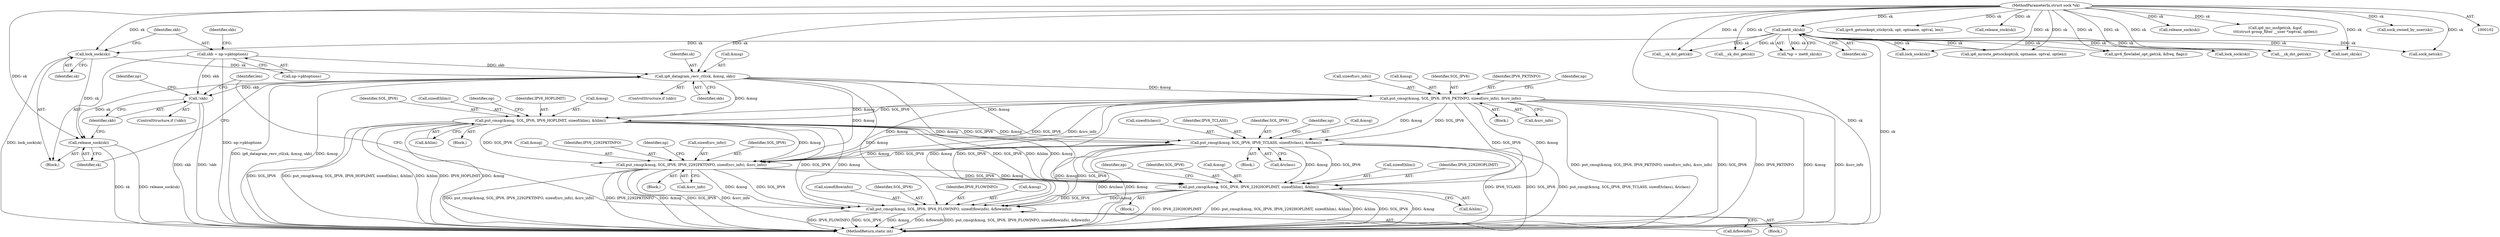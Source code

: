 digraph "0_linux_45f6fad84cc305103b28d73482b344d7f5b76f39_10@API" {
"1000259" [label="(Call,ip6_datagram_recv_ctl(sk, &msg, skb))"];
"1000250" [label="(Call,lock_sock(sk))"];
"1000113" [label="(Call,inet6_sk(sk))"];
"1000103" [label="(MethodParameterIn,struct sock *sk)"];
"1000252" [label="(Call,skb = np->pktoptions)"];
"1000264" [label="(Call,release_sock(sk))"];
"1000267" [label="(Call,!skb)"];
"1000312" [label="(Call,put_cmsg(&msg, SOL_IPV6, IPV6_PKTINFO, sizeof(src_info), &src_info))"];
"1000336" [label="(Call,put_cmsg(&msg, SOL_IPV6, IPV6_HOPLIMIT, sizeof(hlim), &hlim))"];
"1000363" [label="(Call,put_cmsg(&msg, SOL_IPV6, IPV6_TCLASS, sizeof(tclass), &tclass))"];
"1000414" [label="(Call,put_cmsg(&msg, SOL_IPV6, IPV6_2292PKTINFO, sizeof(src_info), &src_info))"];
"1000438" [label="(Call,put_cmsg(&msg, SOL_IPV6, IPV6_2292HOPLIMIT, sizeof(hlim), &hlim))"];
"1000462" [label="(Call,put_cmsg(&msg, SOL_IPV6, IPV6_FLOWINFO, sizeof(flowinfo), &flowinfo))"];
"1000414" [label="(Call,put_cmsg(&msg, SOL_IPV6, IPV6_2292PKTINFO, sizeof(src_info), &src_info))"];
"1000317" [label="(Call,sizeof(src_info))"];
"1000265" [label="(Identifier,sk)"];
"1000339" [label="(Identifier,SOL_IPV6)"];
"1000257" [label="(ControlStructure,if (skb))"];
"1000415" [label="(Call,&msg)"];
"1000806" [label="(Call,__sk_dst_get(sk))"];
"1000353" [label="(Block,)"];
"1000111" [label="(Call,*np = inet6_sk(sk))"];
"1000259" [label="(Call,ip6_datagram_recv_ctl(sk, &msg, skb))"];
"1000489" [label="(Call,__sk_dst_get(sk))"];
"1000252" [label="(Call,skb = np->pktoptions)"];
"1000596" [label="(Call,ipv6_getsockopt_sticky(sk, opt, optname, optval, len))"];
"1000462" [label="(Call,put_cmsg(&msg, SOL_IPV6, IPV6_FLOWINFO, sizeof(flowinfo), &flowinfo))"];
"1000263" [label="(Identifier,skb)"];
"1000443" [label="(Call,sizeof(hlim))"];
"1000258" [label="(Identifier,skb)"];
"1000343" [label="(Call,&hlim)"];
"1000267" [label="(Call,!skb)"];
"1000368" [label="(Call,sizeof(tclass))"];
"1000367" [label="(Identifier,IPV6_TCLASS)"];
"1000341" [label="(Call,sizeof(hlim))"];
"1000274" [label="(Identifier,np)"];
"1000467" [label="(Call,sizeof(flowinfo))"];
"1000336" [label="(Call,put_cmsg(&msg, SOL_IPV6, IPV6_HOPLIMIT, sizeof(hlim), &hlim))"];
"1000602" [label="(Call,release_sock(sk))"];
"1000442" [label="(Identifier,IPV6_2292HOPLIMIT)"];
"1000313" [label="(Call,&msg)"];
"1000465" [label="(Identifier,SOL_IPV6)"];
"1000418" [label="(Identifier,IPV6_2292PKTINFO)"];
"1000723" [label="(Call,__sk_dst_get(sk))"];
"1000264" [label="(Call,release_sock(sk))"];
"1000584" [label="(Call,lock_sock(sk))"];
"1000427" [label="(Identifier,np)"];
"1000472" [label="(Identifier,len)"];
"1000925" [label="(Call,ipv6_flowlabel_opt_get(sk, &freq, flags))"];
"1000312" [label="(Call,put_cmsg(&msg, SOL_IPV6, IPV6_PKTINFO, sizeof(src_info), &src_info))"];
"1000278" [label="(Block,)"];
"1000380" [label="(Block,)"];
"1000363" [label="(Call,put_cmsg(&msg, SOL_IPV6, IPV6_TCLASS, sizeof(tclass), &tclass))"];
"1000223" [label="(Block,)"];
"1000206" [label="(Call,lock_sock(sk))"];
"1000469" [label="(Call,&flowinfo)"];
"1000366" [label="(Identifier,SOL_IPV6)"];
"1000455" [label="(Block,)"];
"1000103" [label="(MethodParameterIn,struct sock *sk)"];
"1000451" [label="(Identifier,np)"];
"1000764" [label="(Call,inet_sk(sk))"];
"1000445" [label="(Call,&hlim)"];
"1000315" [label="(Identifier,SOL_IPV6)"];
"1000218" [label="(Call,release_sock(sk))"];
"1000210" [label="(Call,ip6_mc_msfget(sk, &gsf,\n\t\t\t(struct group_filter __user *)optval, optlen))"];
"1000466" [label="(Identifier,IPV6_FLOWINFO)"];
"1000419" [label="(Call,sizeof(src_info))"];
"1000431" [label="(Block,)"];
"1000441" [label="(Identifier,SOL_IPV6)"];
"1000319" [label="(Call,&src_info)"];
"1000824" [label="(Call,sock_net(sk))"];
"1000329" [label="(Block,)"];
"1000316" [label="(Identifier,IPV6_PKTINFO)"];
"1000421" [label="(Call,&src_info)"];
"1000253" [label="(Identifier,skb)"];
"1001039" [label="(MethodReturn,static int)"];
"1000250" [label="(Call,lock_sock(sk))"];
"1000376" [label="(Identifier,np)"];
"1000439" [label="(Call,&msg)"];
"1000463" [label="(Call,&msg)"];
"1000349" [label="(Identifier,np)"];
"1000592" [label="(Call,sock_owned_by_user(sk))"];
"1000325" [label="(Identifier,np)"];
"1000113" [label="(Call,inet6_sk(sk))"];
"1000364" [label="(Call,&msg)"];
"1000417" [label="(Identifier,SOL_IPV6)"];
"1000370" [label="(Call,&tclass)"];
"1000261" [label="(Call,&msg)"];
"1000340" [label="(Identifier,IPV6_HOPLIMIT)"];
"1000438" [label="(Call,put_cmsg(&msg, SOL_IPV6, IPV6_2292HOPLIMIT, sizeof(hlim), &hlim))"];
"1000251" [label="(Identifier,sk)"];
"1000254" [label="(Call,np->pktoptions)"];
"1000121" [label="(Call,ip6_mroute_getsockopt(sk, optname, optval, optlen))"];
"1000337" [label="(Call,&msg)"];
"1000114" [label="(Identifier,sk)"];
"1000268" [label="(Identifier,skb)"];
"1000260" [label="(Identifier,sk)"];
"1000266" [label="(ControlStructure,if (!skb))"];
"1000259" -> "1000257"  [label="AST: "];
"1000259" -> "1000263"  [label="CFG: "];
"1000260" -> "1000259"  [label="AST: "];
"1000261" -> "1000259"  [label="AST: "];
"1000263" -> "1000259"  [label="AST: "];
"1000265" -> "1000259"  [label="CFG: "];
"1000259" -> "1001039"  [label="DDG: ip6_datagram_recv_ctl(sk, &msg, skb)"];
"1000259" -> "1001039"  [label="DDG: &msg"];
"1000250" -> "1000259"  [label="DDG: sk"];
"1000103" -> "1000259"  [label="DDG: sk"];
"1000252" -> "1000259"  [label="DDG: skb"];
"1000259" -> "1000264"  [label="DDG: sk"];
"1000259" -> "1000267"  [label="DDG: skb"];
"1000259" -> "1000312"  [label="DDG: &msg"];
"1000259" -> "1000336"  [label="DDG: &msg"];
"1000259" -> "1000363"  [label="DDG: &msg"];
"1000259" -> "1000414"  [label="DDG: &msg"];
"1000259" -> "1000438"  [label="DDG: &msg"];
"1000259" -> "1000462"  [label="DDG: &msg"];
"1000250" -> "1000223"  [label="AST: "];
"1000250" -> "1000251"  [label="CFG: "];
"1000251" -> "1000250"  [label="AST: "];
"1000253" -> "1000250"  [label="CFG: "];
"1000250" -> "1001039"  [label="DDG: lock_sock(sk)"];
"1000113" -> "1000250"  [label="DDG: sk"];
"1000103" -> "1000250"  [label="DDG: sk"];
"1000250" -> "1000264"  [label="DDG: sk"];
"1000113" -> "1000111"  [label="AST: "];
"1000113" -> "1000114"  [label="CFG: "];
"1000114" -> "1000113"  [label="AST: "];
"1000111" -> "1000113"  [label="CFG: "];
"1000113" -> "1001039"  [label="DDG: sk"];
"1000113" -> "1000111"  [label="DDG: sk"];
"1000103" -> "1000113"  [label="DDG: sk"];
"1000113" -> "1000121"  [label="DDG: sk"];
"1000113" -> "1000206"  [label="DDG: sk"];
"1000113" -> "1000489"  [label="DDG: sk"];
"1000113" -> "1000584"  [label="DDG: sk"];
"1000113" -> "1000723"  [label="DDG: sk"];
"1000113" -> "1000764"  [label="DDG: sk"];
"1000113" -> "1000806"  [label="DDG: sk"];
"1000113" -> "1000824"  [label="DDG: sk"];
"1000113" -> "1000925"  [label="DDG: sk"];
"1000103" -> "1000102"  [label="AST: "];
"1000103" -> "1001039"  [label="DDG: sk"];
"1000103" -> "1000121"  [label="DDG: sk"];
"1000103" -> "1000206"  [label="DDG: sk"];
"1000103" -> "1000210"  [label="DDG: sk"];
"1000103" -> "1000218"  [label="DDG: sk"];
"1000103" -> "1000264"  [label="DDG: sk"];
"1000103" -> "1000489"  [label="DDG: sk"];
"1000103" -> "1000584"  [label="DDG: sk"];
"1000103" -> "1000592"  [label="DDG: sk"];
"1000103" -> "1000596"  [label="DDG: sk"];
"1000103" -> "1000602"  [label="DDG: sk"];
"1000103" -> "1000723"  [label="DDG: sk"];
"1000103" -> "1000764"  [label="DDG: sk"];
"1000103" -> "1000806"  [label="DDG: sk"];
"1000103" -> "1000824"  [label="DDG: sk"];
"1000103" -> "1000925"  [label="DDG: sk"];
"1000252" -> "1000223"  [label="AST: "];
"1000252" -> "1000254"  [label="CFG: "];
"1000253" -> "1000252"  [label="AST: "];
"1000254" -> "1000252"  [label="AST: "];
"1000258" -> "1000252"  [label="CFG: "];
"1000252" -> "1001039"  [label="DDG: np->pktoptions"];
"1000252" -> "1000267"  [label="DDG: skb"];
"1000264" -> "1000223"  [label="AST: "];
"1000264" -> "1000265"  [label="CFG: "];
"1000265" -> "1000264"  [label="AST: "];
"1000268" -> "1000264"  [label="CFG: "];
"1000264" -> "1001039"  [label="DDG: sk"];
"1000264" -> "1001039"  [label="DDG: release_sock(sk)"];
"1000267" -> "1000266"  [label="AST: "];
"1000267" -> "1000268"  [label="CFG: "];
"1000268" -> "1000267"  [label="AST: "];
"1000274" -> "1000267"  [label="CFG: "];
"1000472" -> "1000267"  [label="CFG: "];
"1000267" -> "1001039"  [label="DDG: skb"];
"1000267" -> "1001039"  [label="DDG: !skb"];
"1000312" -> "1000278"  [label="AST: "];
"1000312" -> "1000319"  [label="CFG: "];
"1000313" -> "1000312"  [label="AST: "];
"1000315" -> "1000312"  [label="AST: "];
"1000316" -> "1000312"  [label="AST: "];
"1000317" -> "1000312"  [label="AST: "];
"1000319" -> "1000312"  [label="AST: "];
"1000325" -> "1000312"  [label="CFG: "];
"1000312" -> "1001039"  [label="DDG: put_cmsg(&msg, SOL_IPV6, IPV6_PKTINFO, sizeof(src_info), &src_info)"];
"1000312" -> "1001039"  [label="DDG: SOL_IPV6"];
"1000312" -> "1001039"  [label="DDG: IPV6_PKTINFO"];
"1000312" -> "1001039"  [label="DDG: &msg"];
"1000312" -> "1001039"  [label="DDG: &src_info"];
"1000312" -> "1000336"  [label="DDG: &msg"];
"1000312" -> "1000336"  [label="DDG: SOL_IPV6"];
"1000312" -> "1000363"  [label="DDG: &msg"];
"1000312" -> "1000363"  [label="DDG: SOL_IPV6"];
"1000312" -> "1000414"  [label="DDG: &msg"];
"1000312" -> "1000414"  [label="DDG: SOL_IPV6"];
"1000312" -> "1000414"  [label="DDG: &src_info"];
"1000312" -> "1000438"  [label="DDG: &msg"];
"1000312" -> "1000438"  [label="DDG: SOL_IPV6"];
"1000312" -> "1000462"  [label="DDG: &msg"];
"1000312" -> "1000462"  [label="DDG: SOL_IPV6"];
"1000336" -> "1000329"  [label="AST: "];
"1000336" -> "1000343"  [label="CFG: "];
"1000337" -> "1000336"  [label="AST: "];
"1000339" -> "1000336"  [label="AST: "];
"1000340" -> "1000336"  [label="AST: "];
"1000341" -> "1000336"  [label="AST: "];
"1000343" -> "1000336"  [label="AST: "];
"1000349" -> "1000336"  [label="CFG: "];
"1000336" -> "1001039"  [label="DDG: SOL_IPV6"];
"1000336" -> "1001039"  [label="DDG: put_cmsg(&msg, SOL_IPV6, IPV6_HOPLIMIT, sizeof(hlim), &hlim)"];
"1000336" -> "1001039"  [label="DDG: &hlim"];
"1000336" -> "1001039"  [label="DDG: IPV6_HOPLIMIT"];
"1000336" -> "1001039"  [label="DDG: &msg"];
"1000336" -> "1000363"  [label="DDG: &msg"];
"1000336" -> "1000363"  [label="DDG: SOL_IPV6"];
"1000336" -> "1000414"  [label="DDG: &msg"];
"1000336" -> "1000414"  [label="DDG: SOL_IPV6"];
"1000336" -> "1000438"  [label="DDG: &msg"];
"1000336" -> "1000438"  [label="DDG: SOL_IPV6"];
"1000336" -> "1000438"  [label="DDG: &hlim"];
"1000336" -> "1000462"  [label="DDG: &msg"];
"1000336" -> "1000462"  [label="DDG: SOL_IPV6"];
"1000363" -> "1000353"  [label="AST: "];
"1000363" -> "1000370"  [label="CFG: "];
"1000364" -> "1000363"  [label="AST: "];
"1000366" -> "1000363"  [label="AST: "];
"1000367" -> "1000363"  [label="AST: "];
"1000368" -> "1000363"  [label="AST: "];
"1000370" -> "1000363"  [label="AST: "];
"1000376" -> "1000363"  [label="CFG: "];
"1000363" -> "1001039"  [label="DDG: &tclass"];
"1000363" -> "1001039"  [label="DDG: &msg"];
"1000363" -> "1001039"  [label="DDG: IPV6_TCLASS"];
"1000363" -> "1001039"  [label="DDG: SOL_IPV6"];
"1000363" -> "1001039"  [label="DDG: put_cmsg(&msg, SOL_IPV6, IPV6_TCLASS, sizeof(tclass), &tclass)"];
"1000363" -> "1000414"  [label="DDG: &msg"];
"1000363" -> "1000414"  [label="DDG: SOL_IPV6"];
"1000363" -> "1000438"  [label="DDG: &msg"];
"1000363" -> "1000438"  [label="DDG: SOL_IPV6"];
"1000363" -> "1000462"  [label="DDG: &msg"];
"1000363" -> "1000462"  [label="DDG: SOL_IPV6"];
"1000414" -> "1000380"  [label="AST: "];
"1000414" -> "1000421"  [label="CFG: "];
"1000415" -> "1000414"  [label="AST: "];
"1000417" -> "1000414"  [label="AST: "];
"1000418" -> "1000414"  [label="AST: "];
"1000419" -> "1000414"  [label="AST: "];
"1000421" -> "1000414"  [label="AST: "];
"1000427" -> "1000414"  [label="CFG: "];
"1000414" -> "1001039"  [label="DDG: put_cmsg(&msg, SOL_IPV6, IPV6_2292PKTINFO, sizeof(src_info), &src_info)"];
"1000414" -> "1001039"  [label="DDG: IPV6_2292PKTINFO"];
"1000414" -> "1001039"  [label="DDG: &msg"];
"1000414" -> "1001039"  [label="DDG: SOL_IPV6"];
"1000414" -> "1001039"  [label="DDG: &src_info"];
"1000414" -> "1000438"  [label="DDG: &msg"];
"1000414" -> "1000438"  [label="DDG: SOL_IPV6"];
"1000414" -> "1000462"  [label="DDG: &msg"];
"1000414" -> "1000462"  [label="DDG: SOL_IPV6"];
"1000438" -> "1000431"  [label="AST: "];
"1000438" -> "1000445"  [label="CFG: "];
"1000439" -> "1000438"  [label="AST: "];
"1000441" -> "1000438"  [label="AST: "];
"1000442" -> "1000438"  [label="AST: "];
"1000443" -> "1000438"  [label="AST: "];
"1000445" -> "1000438"  [label="AST: "];
"1000451" -> "1000438"  [label="CFG: "];
"1000438" -> "1001039"  [label="DDG: IPV6_2292HOPLIMIT"];
"1000438" -> "1001039"  [label="DDG: put_cmsg(&msg, SOL_IPV6, IPV6_2292HOPLIMIT, sizeof(hlim), &hlim)"];
"1000438" -> "1001039"  [label="DDG: &hlim"];
"1000438" -> "1001039"  [label="DDG: SOL_IPV6"];
"1000438" -> "1001039"  [label="DDG: &msg"];
"1000438" -> "1000462"  [label="DDG: &msg"];
"1000438" -> "1000462"  [label="DDG: SOL_IPV6"];
"1000462" -> "1000455"  [label="AST: "];
"1000462" -> "1000469"  [label="CFG: "];
"1000463" -> "1000462"  [label="AST: "];
"1000465" -> "1000462"  [label="AST: "];
"1000466" -> "1000462"  [label="AST: "];
"1000467" -> "1000462"  [label="AST: "];
"1000469" -> "1000462"  [label="AST: "];
"1000472" -> "1000462"  [label="CFG: "];
"1000462" -> "1001039"  [label="DDG: SOL_IPV6"];
"1000462" -> "1001039"  [label="DDG: &msg"];
"1000462" -> "1001039"  [label="DDG: &flowinfo"];
"1000462" -> "1001039"  [label="DDG: put_cmsg(&msg, SOL_IPV6, IPV6_FLOWINFO, sizeof(flowinfo), &flowinfo)"];
"1000462" -> "1001039"  [label="DDG: IPV6_FLOWINFO"];
}
